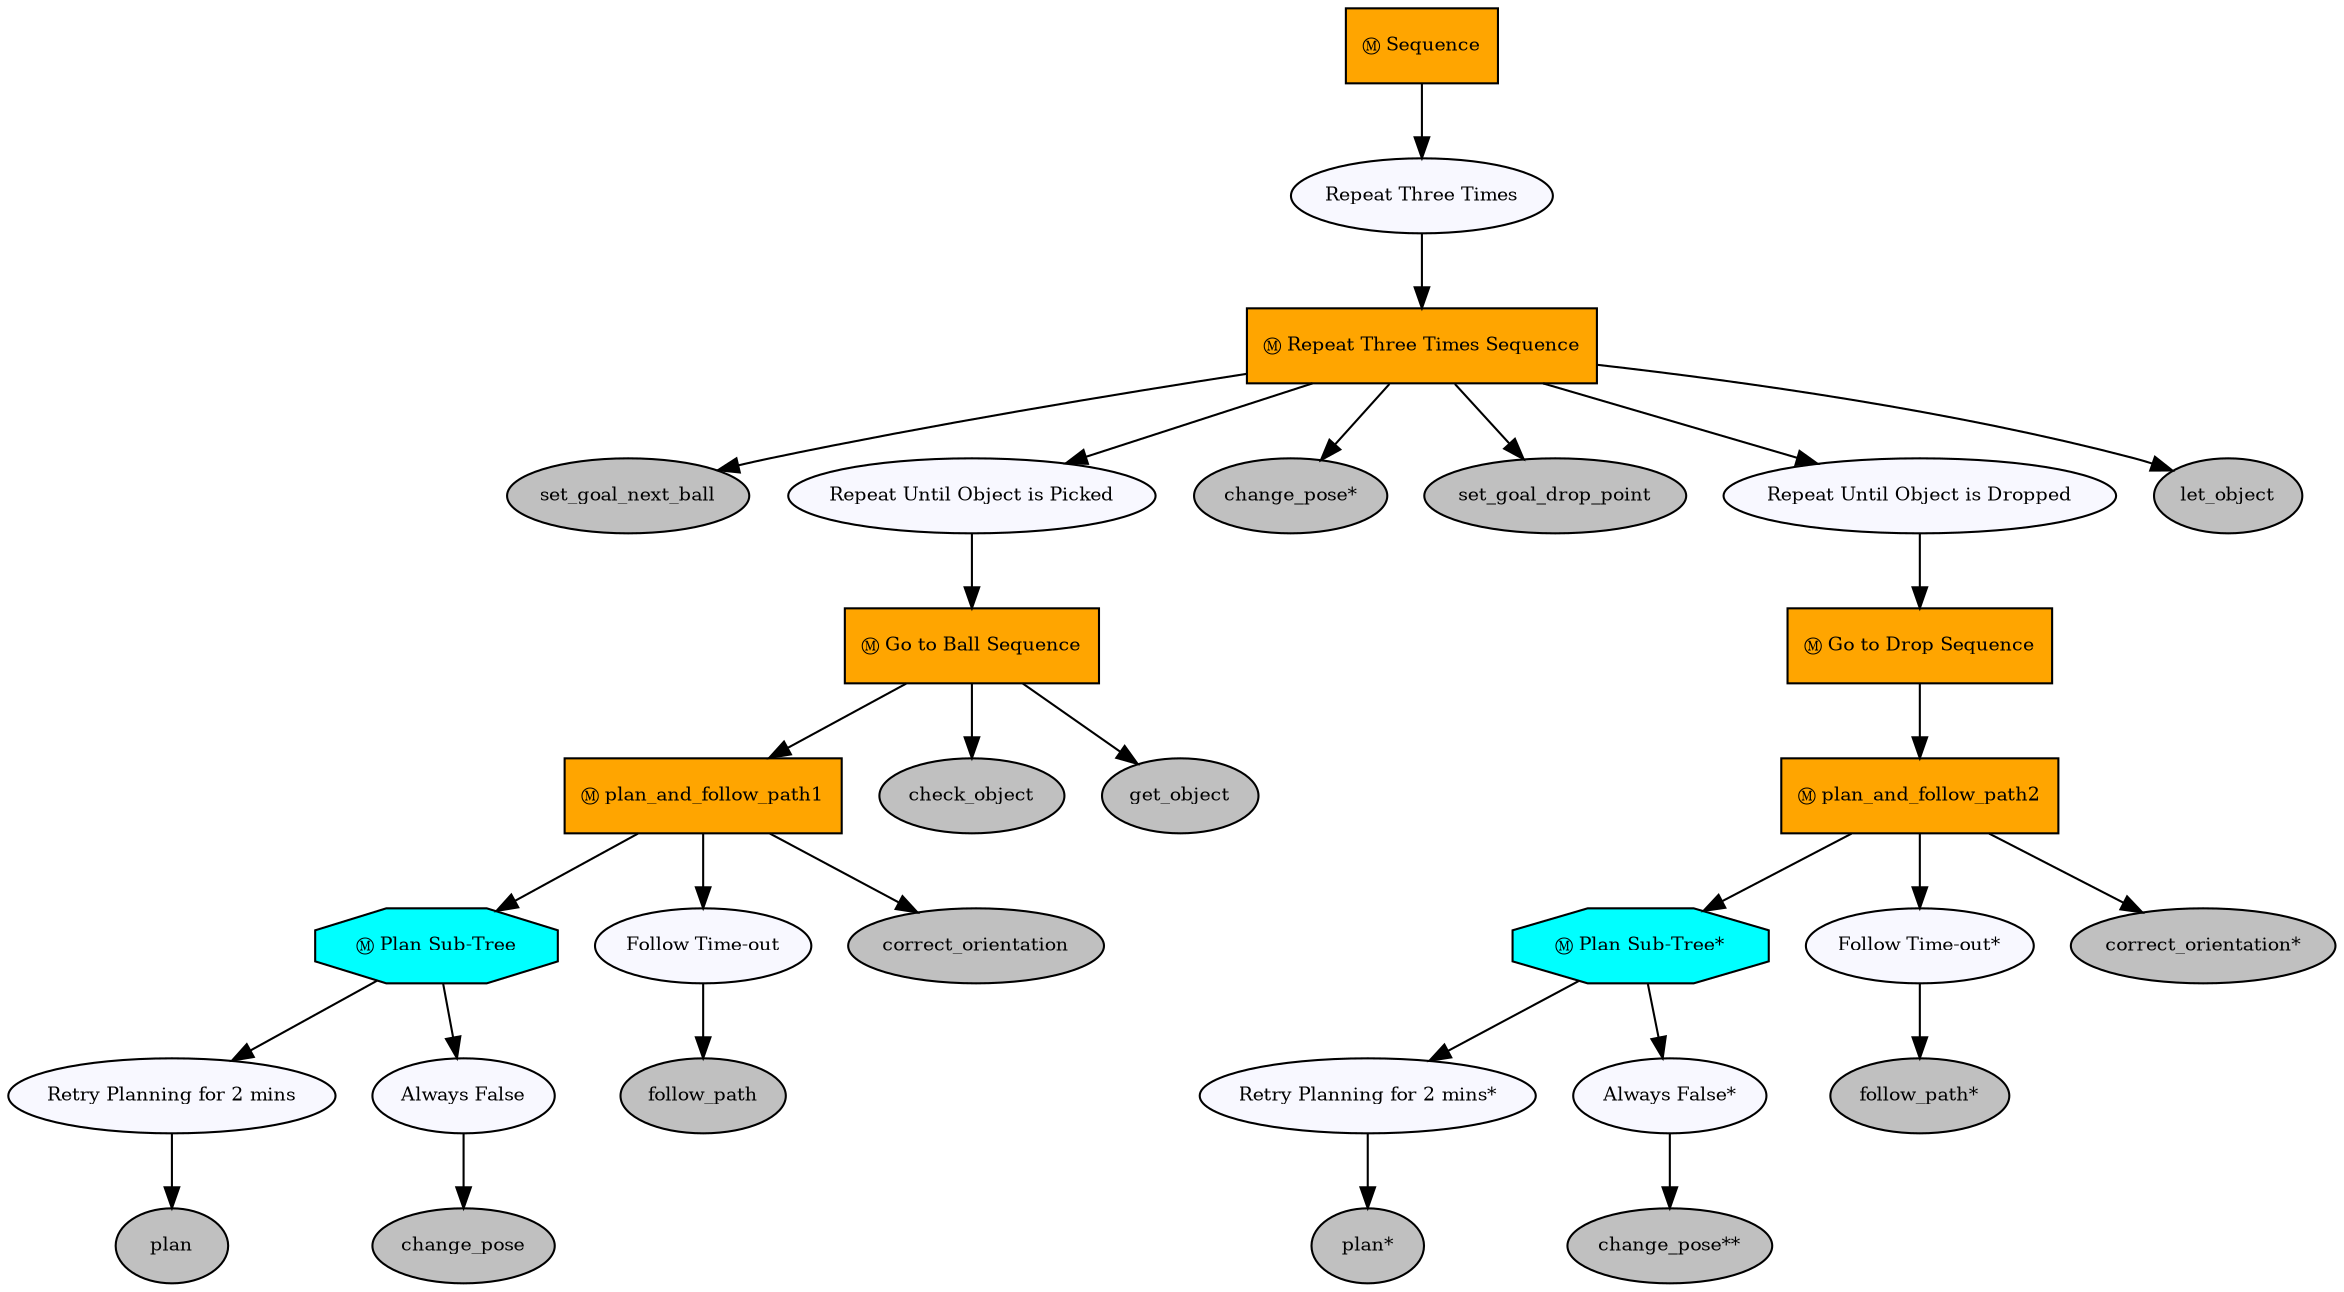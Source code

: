 digraph pastafarianism {
ordering=out;
graph [fontname="times-roman"];
node [fontname="times-roman"];
edge [fontname="times-roman"];
Sequence [fillcolor=orange, fontcolor=black, fontsize=9, label="Ⓜ Sequence", shape=box, style=filled];
"Repeat Three Times" [fillcolor=ghostwhite, fontcolor=black, fontsize=9, label="Repeat Three Times", shape=ellipse, style=filled];
Sequence -> "Repeat Three Times";
"Repeat Three Times Sequence" [fillcolor=orange, fontcolor=black, fontsize=9, label="Ⓜ Repeat Three Times Sequence", shape=box, style=filled];
"Repeat Three Times" -> "Repeat Three Times Sequence";
set_goal_next_ball [fillcolor=gray, fontcolor=black, fontsize=9, label=set_goal_next_ball, shape=ellipse, style=filled];
"Repeat Three Times Sequence" -> set_goal_next_ball;
"Repeat Until Object is Picked" [fillcolor=ghostwhite, fontcolor=black, fontsize=9, label="Repeat Until Object is Picked", shape=ellipse, style=filled];
"Repeat Three Times Sequence" -> "Repeat Until Object is Picked";
"Go to Ball Sequence" [fillcolor=orange, fontcolor=black, fontsize=9, label="Ⓜ Go to Ball Sequence", shape=box, style=filled];
"Repeat Until Object is Picked" -> "Go to Ball Sequence";
plan_and_follow_path1 [fillcolor=orange, fontcolor=black, fontsize=9, label="Ⓜ plan_and_follow_path1", shape=box, style=filled];
"Go to Ball Sequence" -> plan_and_follow_path1;
"Plan Sub-Tree" [fillcolor=cyan, fontcolor=black, fontsize=9, label="Ⓜ Plan Sub-Tree", shape=octagon, style=filled];
plan_and_follow_path1 -> "Plan Sub-Tree";
"Retry Planning for 2 mins" [fillcolor=ghostwhite, fontcolor=black, fontsize=9, label="Retry Planning for 2 mins", shape=ellipse, style=filled];
"Plan Sub-Tree" -> "Retry Planning for 2 mins";
plan [fillcolor=gray, fontcolor=black, fontsize=9, label=plan, shape=ellipse, style=filled];
"Retry Planning for 2 mins" -> plan;
"Always False" [fillcolor=ghostwhite, fontcolor=black, fontsize=9, label="Always False", shape=ellipse, style=filled];
"Plan Sub-Tree" -> "Always False";
change_pose [fillcolor=gray, fontcolor=black, fontsize=9, label=change_pose, shape=ellipse, style=filled];
"Always False" -> change_pose;
"Follow Time-out" [fillcolor=ghostwhite, fontcolor=black, fontsize=9, label="Follow Time-out", shape=ellipse, style=filled];
plan_and_follow_path1 -> "Follow Time-out";
follow_path [fillcolor=gray, fontcolor=black, fontsize=9, label=follow_path, shape=ellipse, style=filled];
"Follow Time-out" -> follow_path;
correct_orientation [fillcolor=gray, fontcolor=black, fontsize=9, label=correct_orientation, shape=ellipse, style=filled];
plan_and_follow_path1 -> correct_orientation;
check_object [fillcolor=gray, fontcolor=black, fontsize=9, label=check_object, shape=ellipse, style=filled];
"Go to Ball Sequence" -> check_object;
get_object [fillcolor=gray, fontcolor=black, fontsize=9, label=get_object, shape=ellipse, style=filled];
"Go to Ball Sequence" -> get_object;
"change_pose*" [fillcolor=gray, fontcolor=black, fontsize=9, label="change_pose*", shape=ellipse, style=filled];
"Repeat Three Times Sequence" -> "change_pose*";
set_goal_drop_point [fillcolor=gray, fontcolor=black, fontsize=9, label=set_goal_drop_point, shape=ellipse, style=filled];
"Repeat Three Times Sequence" -> set_goal_drop_point;
"Repeat Until Object is Dropped" [fillcolor=ghostwhite, fontcolor=black, fontsize=9, label="Repeat Until Object is Dropped", shape=ellipse, style=filled];
"Repeat Three Times Sequence" -> "Repeat Until Object is Dropped";
"Go to Drop Sequence" [fillcolor=orange, fontcolor=black, fontsize=9, label="Ⓜ Go to Drop Sequence", shape=box, style=filled];
"Repeat Until Object is Dropped" -> "Go to Drop Sequence";
plan_and_follow_path2 [fillcolor=orange, fontcolor=black, fontsize=9, label="Ⓜ plan_and_follow_path2", shape=box, style=filled];
"Go to Drop Sequence" -> plan_and_follow_path2;
"Plan Sub-Tree*" [fillcolor=cyan, fontcolor=black, fontsize=9, label="Ⓜ Plan Sub-Tree*", shape=octagon, style=filled];
plan_and_follow_path2 -> "Plan Sub-Tree*";
"Retry Planning for 2 mins*" [fillcolor=ghostwhite, fontcolor=black, fontsize=9, label="Retry Planning for 2 mins*", shape=ellipse, style=filled];
"Plan Sub-Tree*" -> "Retry Planning for 2 mins*";
"plan*" [fillcolor=gray, fontcolor=black, fontsize=9, label="plan*", shape=ellipse, style=filled];
"Retry Planning for 2 mins*" -> "plan*";
"Always False*" [fillcolor=ghostwhite, fontcolor=black, fontsize=9, label="Always False*", shape=ellipse, style=filled];
"Plan Sub-Tree*" -> "Always False*";
"change_pose**" [fillcolor=gray, fontcolor=black, fontsize=9, label="change_pose**", shape=ellipse, style=filled];
"Always False*" -> "change_pose**";
"Follow Time-out*" [fillcolor=ghostwhite, fontcolor=black, fontsize=9, label="Follow Time-out*", shape=ellipse, style=filled];
plan_and_follow_path2 -> "Follow Time-out*";
"follow_path*" [fillcolor=gray, fontcolor=black, fontsize=9, label="follow_path*", shape=ellipse, style=filled];
"Follow Time-out*" -> "follow_path*";
"correct_orientation*" [fillcolor=gray, fontcolor=black, fontsize=9, label="correct_orientation*", shape=ellipse, style=filled];
plan_and_follow_path2 -> "correct_orientation*";
let_object [fillcolor=gray, fontcolor=black, fontsize=9, label=let_object, shape=ellipse, style=filled];
"Repeat Three Times Sequence" -> let_object;
}
